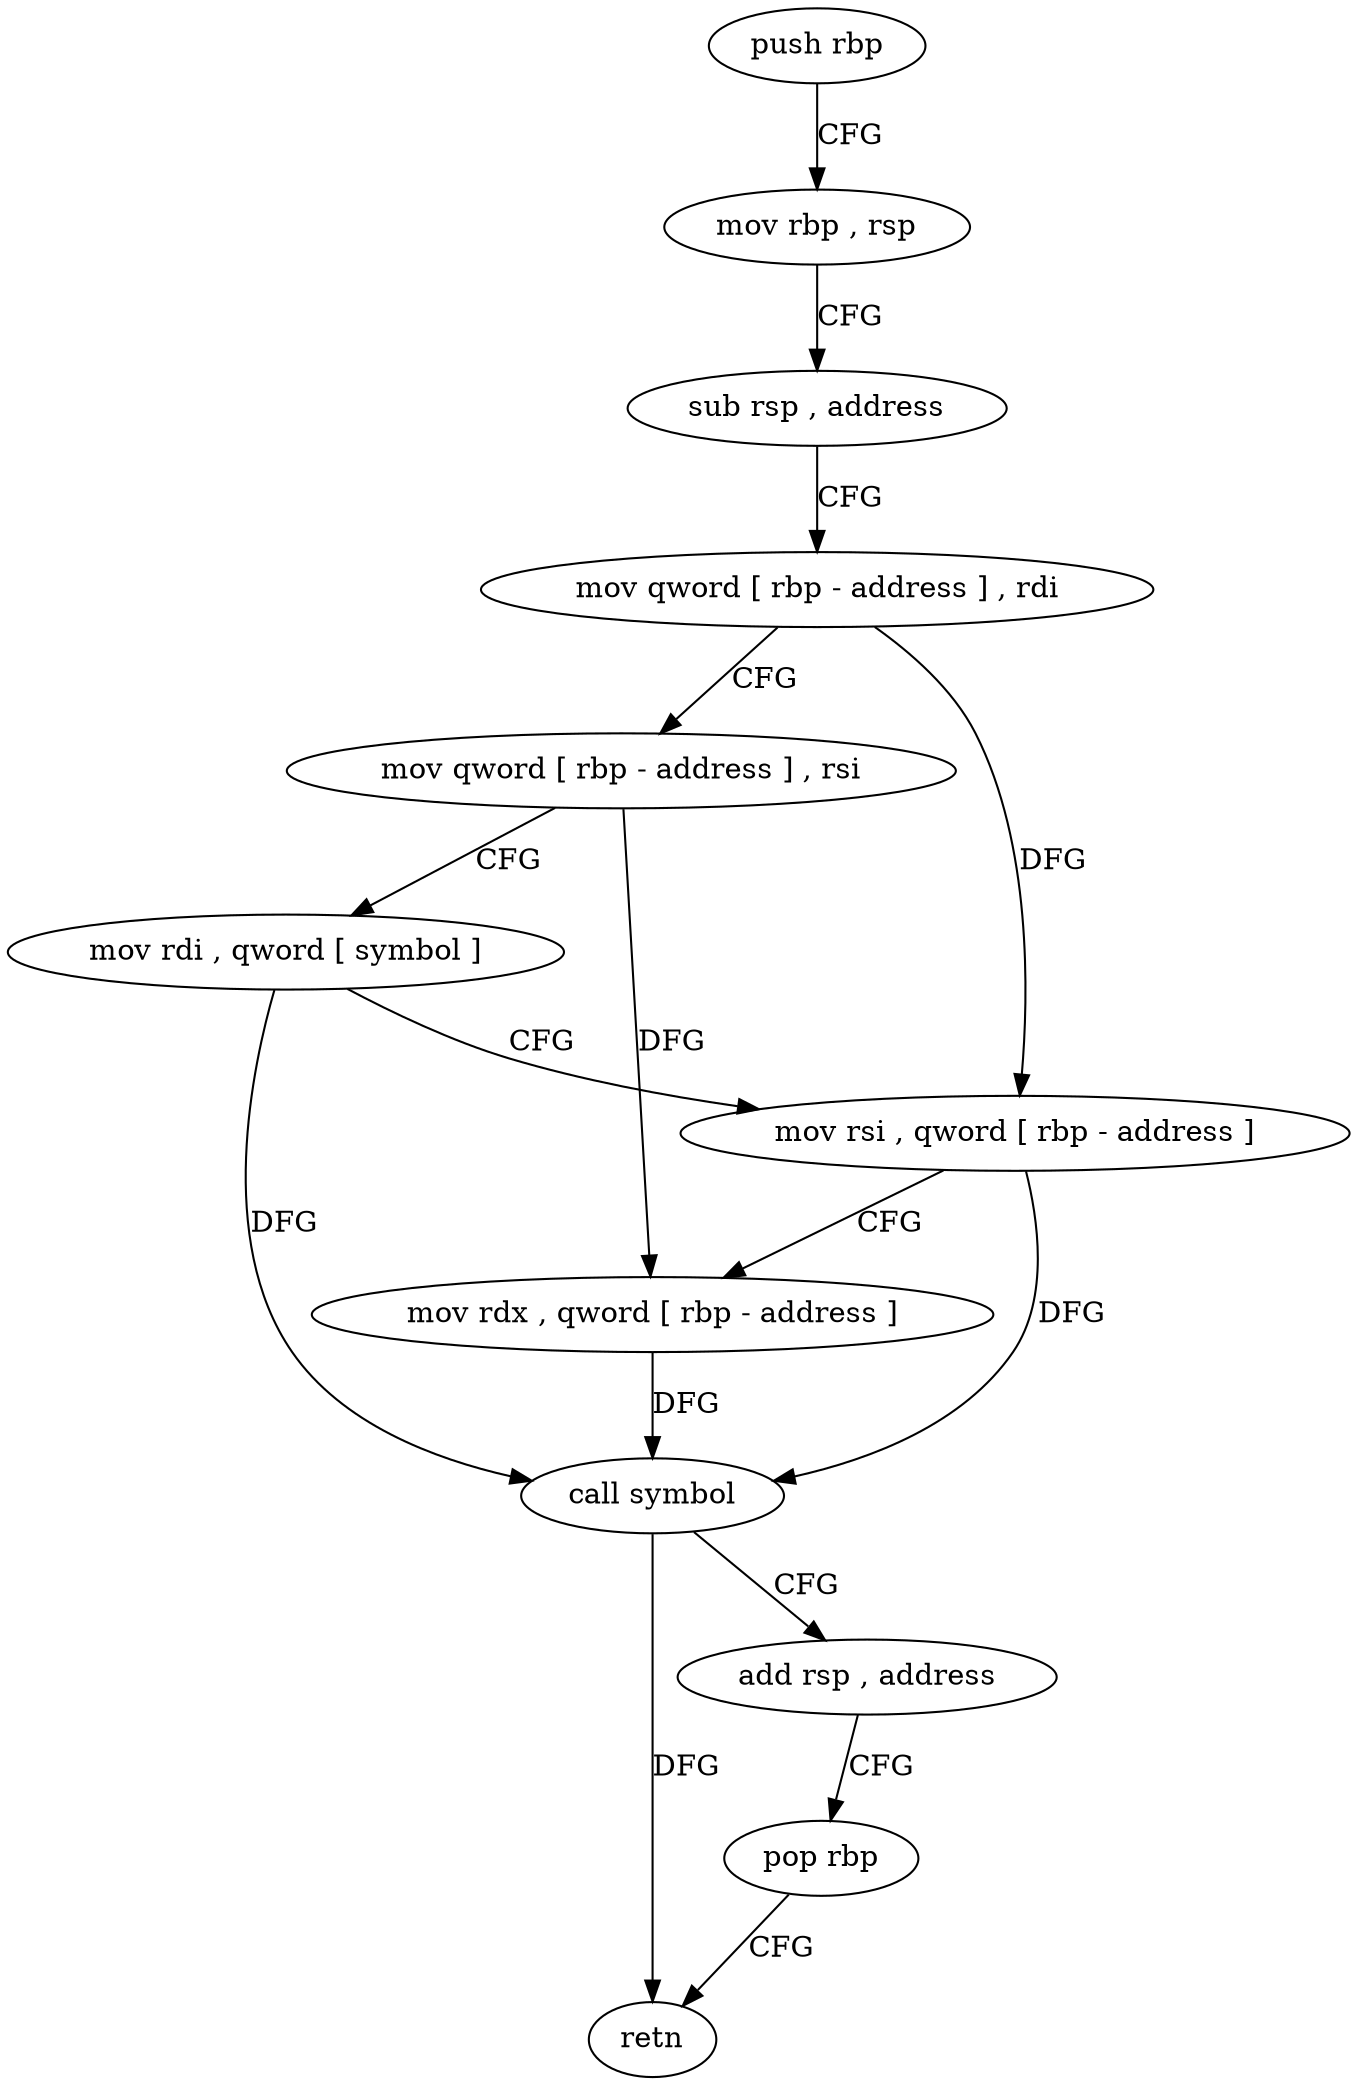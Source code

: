 digraph "func" {
"4265184" [label = "push rbp" ]
"4265185" [label = "mov rbp , rsp" ]
"4265188" [label = "sub rsp , address" ]
"4265192" [label = "mov qword [ rbp - address ] , rdi" ]
"4265196" [label = "mov qword [ rbp - address ] , rsi" ]
"4265200" [label = "mov rdi , qword [ symbol ]" ]
"4265208" [label = "mov rsi , qword [ rbp - address ]" ]
"4265212" [label = "mov rdx , qword [ rbp - address ]" ]
"4265216" [label = "call symbol" ]
"4265221" [label = "add rsp , address" ]
"4265225" [label = "pop rbp" ]
"4265226" [label = "retn" ]
"4265184" -> "4265185" [ label = "CFG" ]
"4265185" -> "4265188" [ label = "CFG" ]
"4265188" -> "4265192" [ label = "CFG" ]
"4265192" -> "4265196" [ label = "CFG" ]
"4265192" -> "4265208" [ label = "DFG" ]
"4265196" -> "4265200" [ label = "CFG" ]
"4265196" -> "4265212" [ label = "DFG" ]
"4265200" -> "4265208" [ label = "CFG" ]
"4265200" -> "4265216" [ label = "DFG" ]
"4265208" -> "4265212" [ label = "CFG" ]
"4265208" -> "4265216" [ label = "DFG" ]
"4265212" -> "4265216" [ label = "DFG" ]
"4265216" -> "4265221" [ label = "CFG" ]
"4265216" -> "4265226" [ label = "DFG" ]
"4265221" -> "4265225" [ label = "CFG" ]
"4265225" -> "4265226" [ label = "CFG" ]
}
